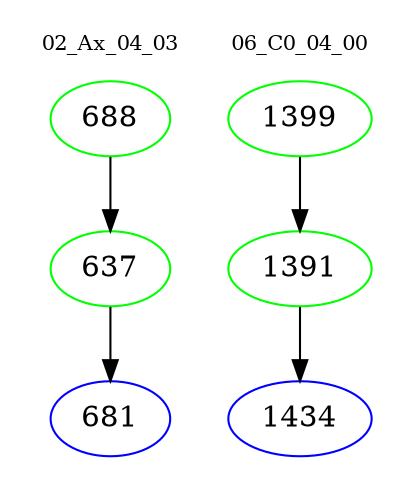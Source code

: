 digraph{
subgraph cluster_0 {
color = white
label = "02_Ax_04_03";
fontsize=10;
T0_688 [label="688", color="green"]
T0_688 -> T0_637 [color="black"]
T0_637 [label="637", color="green"]
T0_637 -> T0_681 [color="black"]
T0_681 [label="681", color="blue"]
}
subgraph cluster_1 {
color = white
label = "06_C0_04_00";
fontsize=10;
T1_1399 [label="1399", color="green"]
T1_1399 -> T1_1391 [color="black"]
T1_1391 [label="1391", color="green"]
T1_1391 -> T1_1434 [color="black"]
T1_1434 [label="1434", color="blue"]
}
}
